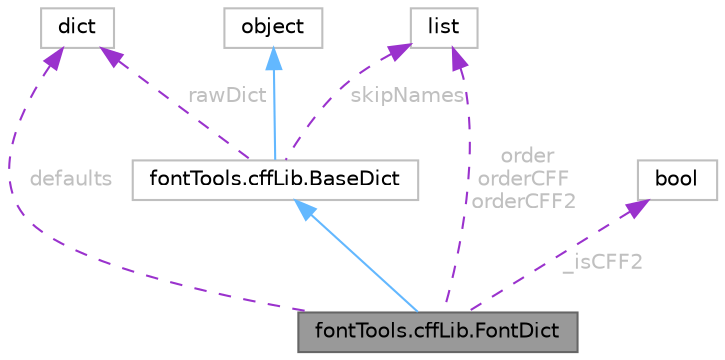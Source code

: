 digraph "fontTools.cffLib.FontDict"
{
 // LATEX_PDF_SIZE
  bgcolor="transparent";
  edge [fontname=Helvetica,fontsize=10,labelfontname=Helvetica,labelfontsize=10];
  node [fontname=Helvetica,fontsize=10,shape=box,height=0.2,width=0.4];
  Node1 [id="Node000001",label="fontTools.cffLib.FontDict",height=0.2,width=0.4,color="gray40", fillcolor="grey60", style="filled", fontcolor="black",tooltip=" "];
  Node2 -> Node1 [id="edge8_Node000001_Node000002",dir="back",color="steelblue1",style="solid",tooltip=" "];
  Node2 [id="Node000002",label="fontTools.cffLib.BaseDict",height=0.2,width=0.4,color="grey75", fillcolor="white", style="filled",URL="$d2/de9/classfontTools_1_1cffLib_1_1BaseDict.html",tooltip=" "];
  Node3 -> Node2 [id="edge9_Node000002_Node000003",dir="back",color="steelblue1",style="solid",tooltip=" "];
  Node3 [id="Node000003",label="object",height=0.2,width=0.4,color="grey75", fillcolor="white", style="filled",tooltip=" "];
  Node4 -> Node2 [id="edge10_Node000002_Node000004",dir="back",color="darkorchid3",style="dashed",tooltip=" ",label=" rawDict",fontcolor="grey" ];
  Node4 [id="Node000004",label="dict",height=0.2,width=0.4,color="grey75", fillcolor="white", style="filled",tooltip=" "];
  Node5 -> Node2 [id="edge11_Node000002_Node000005",dir="back",color="darkorchid3",style="dashed",tooltip=" ",label=" skipNames",fontcolor="grey" ];
  Node5 [id="Node000005",label="list",height=0.2,width=0.4,color="grey75", fillcolor="white", style="filled",tooltip=" "];
  Node4 -> Node1 [id="edge12_Node000001_Node000004",dir="back",color="darkorchid3",style="dashed",tooltip=" ",label=" defaults",fontcolor="grey" ];
  Node5 -> Node1 [id="edge13_Node000001_Node000005",dir="back",color="darkorchid3",style="dashed",tooltip=" ",label=" order\norderCFF\norderCFF2",fontcolor="grey" ];
  Node6 -> Node1 [id="edge14_Node000001_Node000006",dir="back",color="darkorchid3",style="dashed",tooltip=" ",label=" _isCFF2",fontcolor="grey" ];
  Node6 [id="Node000006",label="bool",height=0.2,width=0.4,color="grey75", fillcolor="white", style="filled",tooltip=" "];
}
